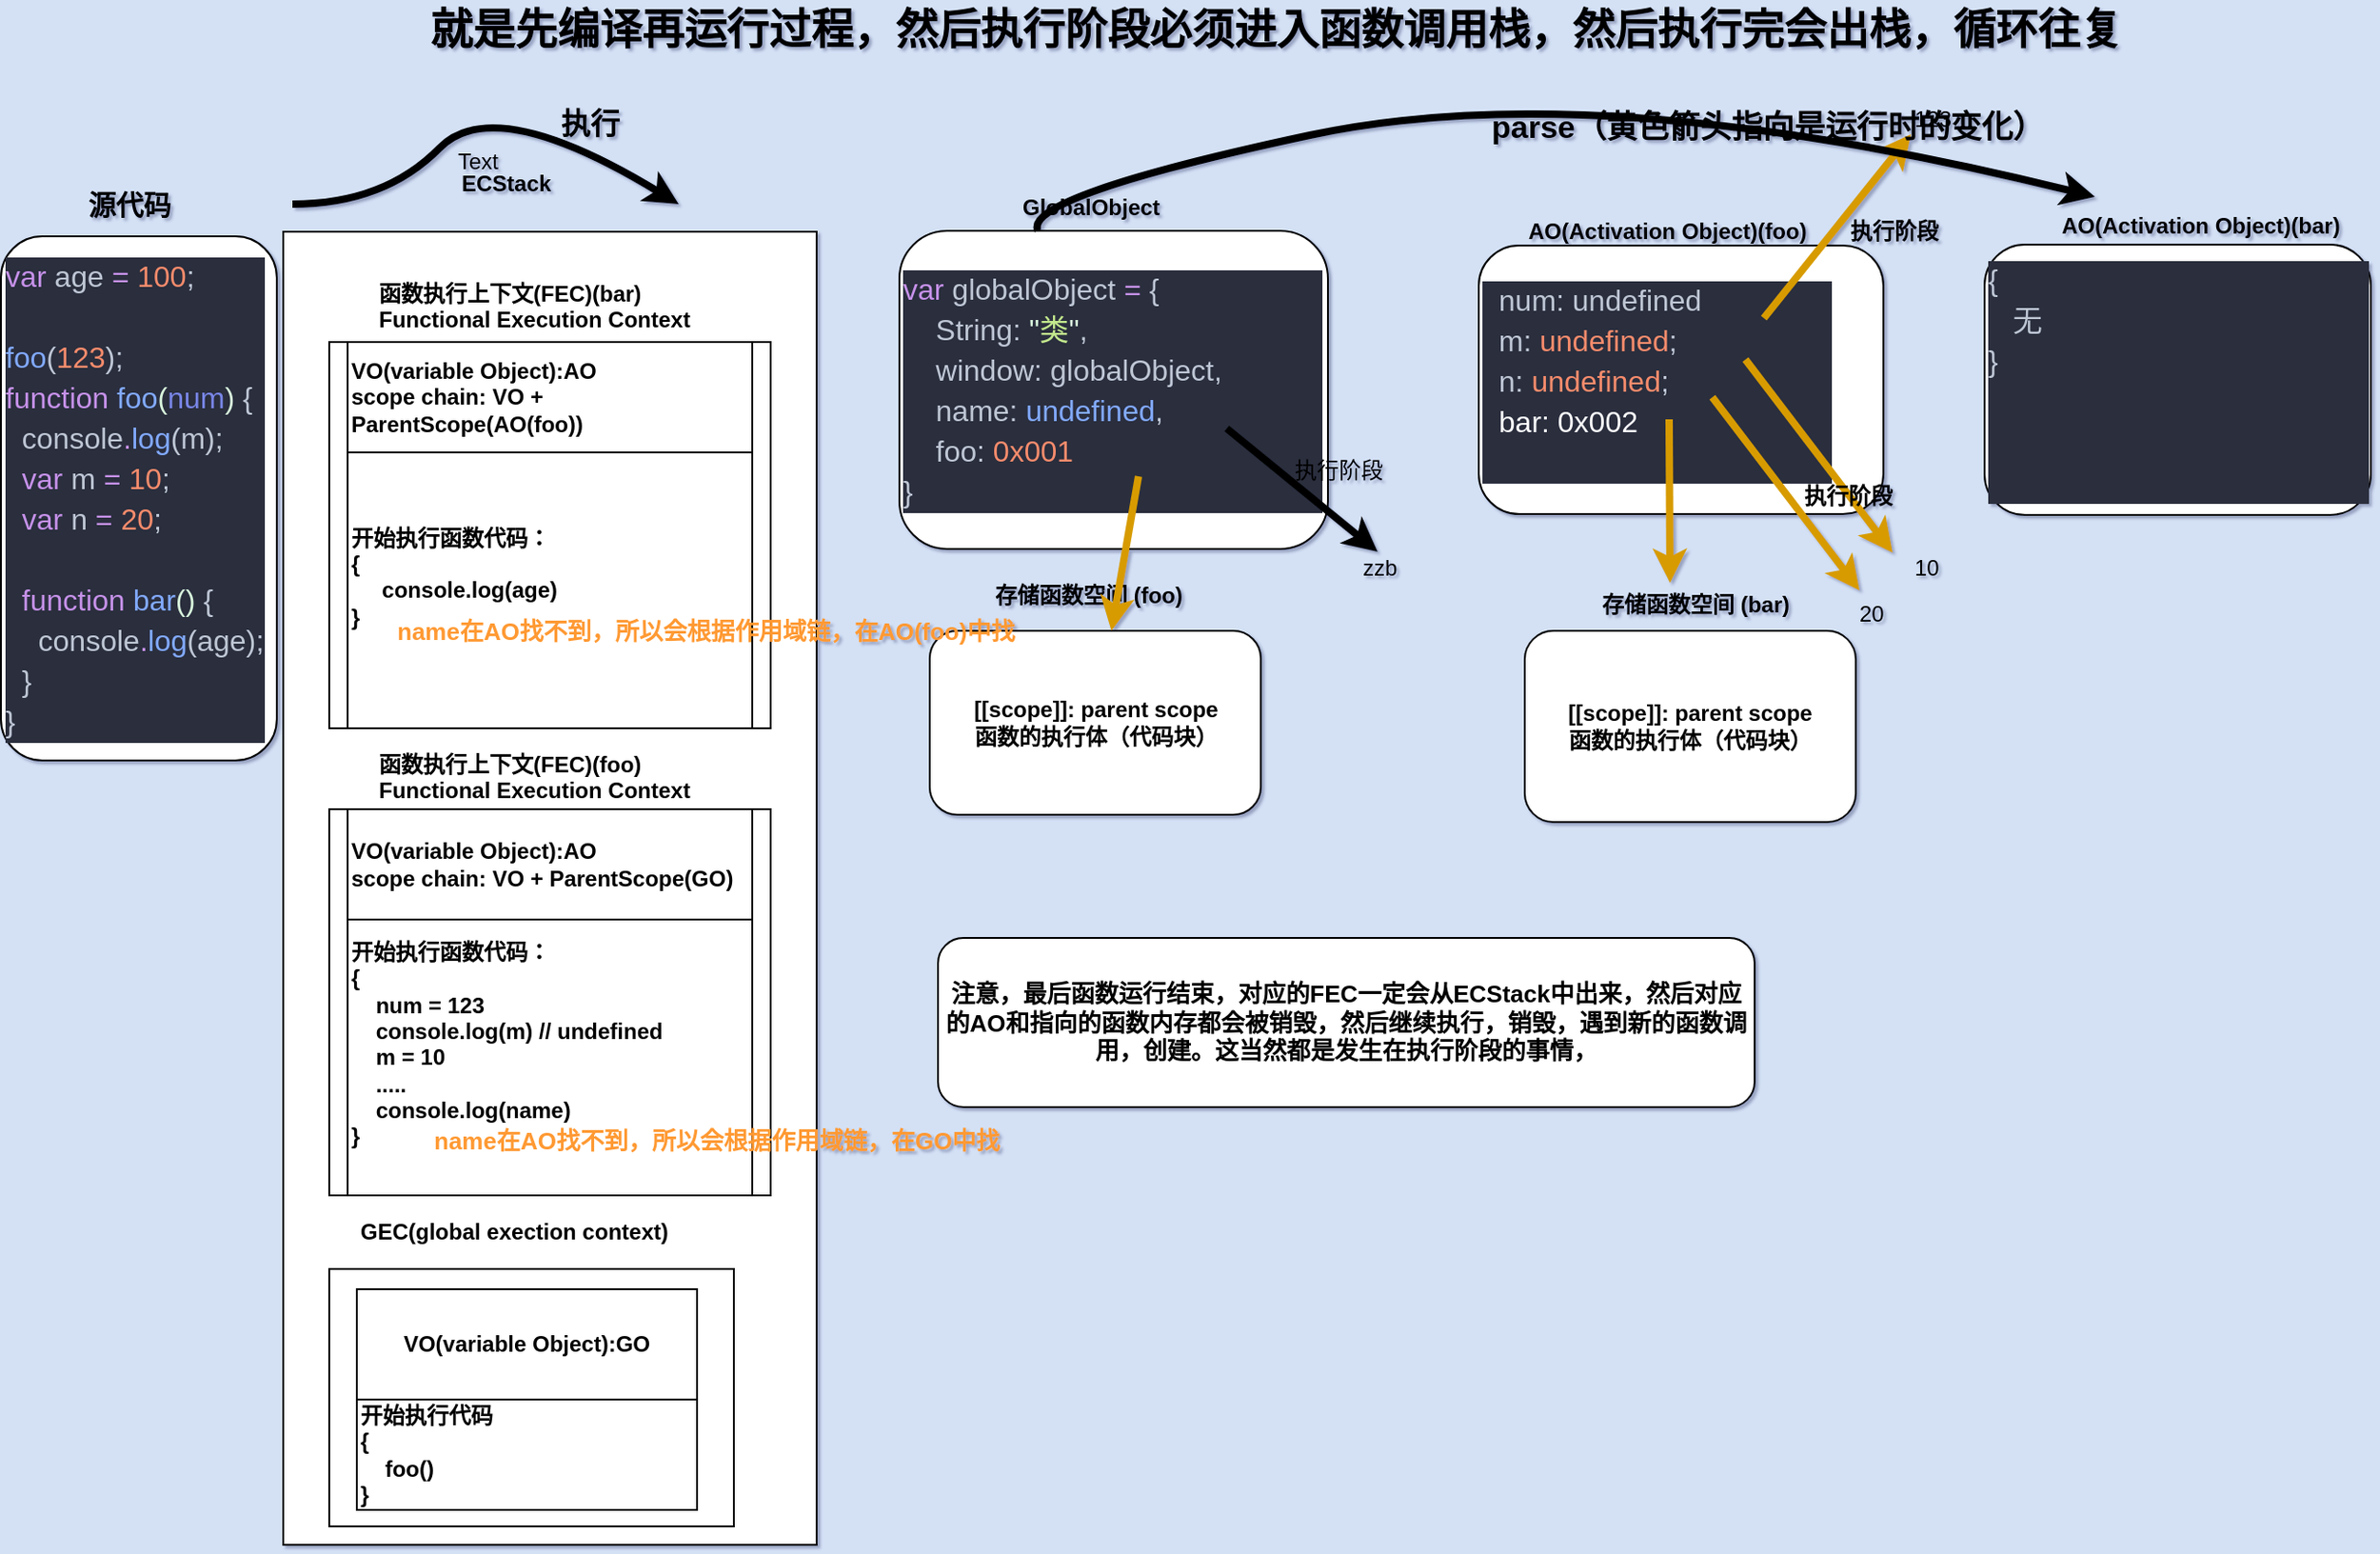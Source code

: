 <mxfile version="12.2.4" pages="1"><diagram id="HSWUWdR80bELxFphLS83" name="Page-1"><mxGraphModel dx="1947" dy="877" grid="1" gridSize="10" guides="1" tooltips="1" connect="1" arrows="1" fold="1" page="0" pageScale="1" pageWidth="2000" pageHeight="2000" background="#D4E1F5" math="0" shadow="1"><root><mxCell id="0"/><mxCell id="1" parent="0"/><mxCell id="3" value="" style="rounded=0;whiteSpace=wrap;html=1;" parent="1" vertex="1"><mxGeometry x="65" y="186" width="290" height="714" as="geometry"/></mxCell><mxCell id="4" value="&lt;b&gt;ECStack&lt;/b&gt;" style="text;html=1;resizable=0;points=[];autosize=1;align=left;verticalAlign=top;spacingTop=-4;" parent="1" vertex="1"><mxGeometry x="160" y="150" width="60" height="20" as="geometry"/></mxCell><mxCell id="6" value="" style="rounded=0;whiteSpace=wrap;html=1;" parent="1" vertex="1"><mxGeometry x="90" y="750" width="220" height="140" as="geometry"/></mxCell><mxCell id="7" value="&lt;b&gt;GEC(global exection context)&lt;/b&gt;" style="text;html=1;resizable=0;points=[];autosize=1;align=left;verticalAlign=top;spacingTop=-4;" parent="1" vertex="1"><mxGeometry x="105" y="720" width="180" height="20" as="geometry"/></mxCell><mxCell id="9" value="&lt;b&gt;VO(variable Object):GO&lt;/b&gt;" style="rounded=0;whiteSpace=wrap;html=1;" parent="1" vertex="1"><mxGeometry x="105" y="761" width="185" height="60" as="geometry"/></mxCell><mxCell id="10" value="&lt;b&gt;开始执行代码&lt;br&gt;{&lt;br&gt;&amp;nbsp; &amp;nbsp; foo()&lt;br&gt;}&lt;br&gt;&lt;/b&gt;" style="rounded=0;whiteSpace=wrap;html=1;align=left;" parent="1" vertex="1"><mxGeometry x="105" y="821" width="185" height="60" as="geometry"/></mxCell><mxCell id="26" value="&lt;div style=&quot;color: rgb(191 , 199 , 213) ; background-color: rgb(41 , 45 , 62) ; font-family: &amp;#34;cascadia code&amp;#34; , , &amp;#34;consolas&amp;#34; , &amp;#34;courier new&amp;#34; , monospace , &amp;#34;consolas&amp;#34; , &amp;#34;courier new&amp;#34; , monospace ; font-size: 16px ; line-height: 22px ; white-space: pre&quot;&gt;&lt;div&gt;&lt;span style=&quot;color: #c792ea&quot;&gt;var&lt;/span&gt; globalObject &lt;span style=&quot;color: #c792ea&quot;&gt;=&lt;/span&gt; {                    &lt;/div&gt;&lt;div&gt;&amp;nbsp; &amp;nbsp; String: &lt;span style=&quot;color: #d9f5dd&quot;&gt;&quot;&lt;/span&gt;&lt;span style=&quot;color: #c3e88d&quot;&gt;类&lt;/span&gt;&lt;span style=&quot;color: #d9f5dd&quot;&gt;&quot;&lt;/span&gt;,&lt;/div&gt;&lt;div&gt;&amp;nbsp; &amp;nbsp; window: globalObject,&lt;/div&gt;&lt;div&gt;&amp;nbsp; &amp;nbsp; name: &lt;span style=&quot;color: #82aaff&quot;&gt;undefined&lt;/span&gt;, &lt;/div&gt;&lt;div&gt;&amp;nbsp; &amp;nbsp; foo: &lt;span style=&quot;color: rgb(247 , 140 , 108)&quot;&gt;0x001&lt;/span&gt;&lt;/div&gt;&lt;div&gt;}&lt;/div&gt;&lt;/div&gt;" style="rounded=1;whiteSpace=wrap;html=1;align=left;" parent="1" vertex="1"><mxGeometry x="400" y="185.5" width="233" height="173" as="geometry"/></mxCell><mxCell id="27" value="&lt;b&gt;GlobalObject&lt;/b&gt;" style="text;html=1;resizable=0;points=[];autosize=1;align=left;verticalAlign=top;spacingTop=-4;" parent="1" vertex="1"><mxGeometry x="465" y="163" width="90" height="20" as="geometry"/></mxCell><mxCell id="31" value="&lt;b&gt;[[scope]]: parent scope&lt;br&gt;函数的执行体（代码块）&lt;br&gt;&lt;/b&gt;" style="rounded=1;whiteSpace=wrap;html=1;" parent="1" vertex="1"><mxGeometry x="416.5" y="403" width="180" height="100" as="geometry"/></mxCell><mxCell id="32" value="&lt;b&gt;存储函数空间 (foo)&lt;/b&gt;" style="text;html=1;resizable=0;points=[];autosize=1;align=left;verticalAlign=top;spacingTop=-4;" parent="1" vertex="1"><mxGeometry x="450" y="374" width="120" height="20" as="geometry"/></mxCell><mxCell id="33" value="" style="endArrow=classic;html=1;fillColor=#ffe6cc;strokeColor=#d79b00;strokeWidth=4;" parent="1" target="31" edge="1"><mxGeometry width="50" height="50" relative="1" as="geometry"><mxPoint x="530" y="319" as="sourcePoint"/><mxPoint x="490" y="384" as="targetPoint"/></mxGeometry></mxCell><mxCell id="34" value="" style="endArrow=classic;html=1;strokeWidth=4;" parent="1" edge="1"><mxGeometry width="50" height="50" relative="1" as="geometry"><mxPoint x="578" y="293" as="sourcePoint"/><mxPoint x="660" y="360" as="targetPoint"/></mxGeometry></mxCell><mxCell id="35" value="zzb" style="text;html=1;resizable=0;points=[];autosize=1;align=left;verticalAlign=top;spacingTop=-4;" parent="1" vertex="1"><mxGeometry x="650" y="358.5" width="30" height="20" as="geometry"/></mxCell><mxCell id="39" value="执行阶段" style="text;html=1;resizable=0;points=[];autosize=1;align=left;verticalAlign=top;spacingTop=-4;" parent="1" vertex="1"><mxGeometry x="613" y="306" width="60" height="20" as="geometry"/></mxCell><mxCell id="40" value="&lt;b&gt;函数执行上下文(FEC)(foo)&lt;br&gt;Functional Execution Context&lt;br&gt;&lt;br&gt;&lt;/b&gt;" style="text;html=1;resizable=0;points=[];autosize=1;align=left;verticalAlign=top;spacingTop=-4;" parent="1" vertex="1"><mxGeometry x="115" y="466" width="190" height="40" as="geometry"/></mxCell><mxCell id="41" value="" style="rounded=0;whiteSpace=wrap;html=1;" parent="1" vertex="1"><mxGeometry x="90" y="500" width="240" height="210" as="geometry"/></mxCell><mxCell id="42" value="&lt;b&gt;VO(variable Object):AO&lt;br&gt;scope chain: VO + ParentScope(GO)&lt;br&gt;&lt;/b&gt;" style="rounded=0;whiteSpace=wrap;html=1;align=left;" parent="1" vertex="1"><mxGeometry x="100" y="500" width="220" height="60" as="geometry"/></mxCell><mxCell id="43" value="&lt;div style=&quot;background-color: rgb(41 , 45 , 62) ; font-size: 16px ; line-height: 22px ; white-space: pre&quot;&gt;&lt;div style=&quot;color: rgb(191 , 199 , 213)&quot;&gt;&amp;nbsp; num: undefined                &lt;/div&gt;&lt;div&gt;&lt;font color=&quot;#bfc7d5&quot;&gt;&amp;nbsp; &lt;/font&gt;&lt;font color=&quot;#bfc7d5&quot;&gt;m:&lt;/font&gt;&lt;font color=&quot;#bfc7d5&quot;&gt; &lt;/font&gt;&lt;font color=&quot;#f78c6c&quot;&gt;undefined&lt;/font&gt;&lt;font color=&quot;#bfc7d5&quot;&gt;;&lt;/font&gt;&lt;/div&gt;&lt;div style=&quot;color: rgb(191 , 199 , 213)&quot;&gt;&amp;nbsp; n: &lt;span style=&quot;color: rgb(247 , 140 , 108)&quot;&gt;undefined&lt;/span&gt;;&lt;/div&gt;&lt;div&gt;  &lt;font color=&quot;#ffffff&quot;&gt;bar: 0x002&lt;/font&gt;&lt;/div&gt;&lt;div&gt;&lt;br&gt;&lt;/div&gt;&lt;/div&gt;" style="rounded=1;whiteSpace=wrap;html=1;align=left;" parent="1" vertex="1"><mxGeometry x="715" y="193.5" width="220" height="146" as="geometry"/></mxCell><mxCell id="44" value="&lt;b&gt;AO(Activation Object)(foo)&lt;/b&gt;" style="text;html=1;resizable=0;points=[];autosize=1;align=left;verticalAlign=top;spacingTop=-4;" parent="1" vertex="1"><mxGeometry x="740" y="175.5" width="170" height="20" as="geometry"/></mxCell><mxCell id="47" value="&lt;b&gt;开始执行函数代码：&lt;br&gt;{&lt;br&gt;&amp;nbsp; &amp;nbsp; num = 123&lt;br&gt;&lt;/b&gt;&lt;b&gt;&amp;nbsp; &amp;nbsp; console.log(m) // undefined&lt;br&gt;&lt;/b&gt;&lt;b&gt;&amp;nbsp; &amp;nbsp; m = 10&lt;br&gt;&amp;nbsp; &amp;nbsp; .....&lt;br&gt;&amp;nbsp; &amp;nbsp; console.log(name)&lt;br&gt;}&lt;br&gt;&lt;br&gt;&lt;/b&gt;" style="rounded=0;whiteSpace=wrap;html=1;align=left;" parent="1" vertex="1"><mxGeometry x="100" y="560" width="220" height="150" as="geometry"/></mxCell><mxCell id="48" value="" style="endArrow=classic;html=1;strokeWidth=4;fillColor=#ffe6cc;strokeColor=#d79b00;" parent="1" edge="1"><mxGeometry width="50" height="50" relative="1" as="geometry"><mxPoint x="870" y="233" as="sourcePoint"/><mxPoint x="950" y="133" as="targetPoint"/></mxGeometry></mxCell><mxCell id="49" value="" style="endArrow=classic;html=1;strokeWidth=4;fillColor=#ffe6cc;strokeColor=#d79b00;" parent="1" edge="1"><mxGeometry width="50" height="50" relative="1" as="geometry"><mxPoint x="860" y="255.5" as="sourcePoint"/><mxPoint x="940" y="360.5" as="targetPoint"/></mxGeometry></mxCell><mxCell id="50" value="&lt;b&gt;执行阶段&lt;/b&gt;" style="text;html=1;resizable=0;points=[];autosize=1;align=left;verticalAlign=top;spacingTop=-4;" parent="1" vertex="1"><mxGeometry x="915" y="175.5" width="60" height="20" as="geometry"/></mxCell><mxCell id="51" value="&lt;b&gt;执行阶段&lt;/b&gt;" style="text;html=1;resizable=0;points=[];autosize=1;align=left;verticalAlign=top;spacingTop=-4;" parent="1" vertex="1"><mxGeometry x="890" y="319.5" width="60" height="20" as="geometry"/></mxCell><mxCell id="52" value="123" style="text;html=1;resizable=0;points=[];autosize=1;align=left;verticalAlign=top;spacingTop=-4;" parent="1" vertex="1"><mxGeometry x="950" y="115" width="40" height="20" as="geometry"/></mxCell><mxCell id="53" value="10" style="text;html=1;resizable=0;points=[];autosize=1;align=left;verticalAlign=top;spacingTop=-4;" parent="1" vertex="1"><mxGeometry x="950" y="358.5" width="30" height="20" as="geometry"/></mxCell><mxCell id="54" value="&lt;span style=&quot;font-size: 23px&quot;&gt;&lt;b&gt;就是先编译再运行过程，然后执行阶段必须进入函数调用栈，然后执行完会出栈，循环往复&lt;br&gt;&lt;/b&gt;&lt;/span&gt;" style="text;html=1;resizable=0;points=[];autosize=1;align=left;verticalAlign=top;spacingTop=-4;" parent="1" vertex="1"><mxGeometry x="143" y="60" width="940" height="20" as="geometry"/></mxCell><mxCell id="55" value="" style="curved=1;endArrow=classic;html=1;strokeWidth=4;" parent="1" source="26" edge="1"><mxGeometry width="50" height="50" relative="1" as="geometry"><mxPoint x="416.5" y="167" as="sourcePoint"/><mxPoint x="1050" y="167" as="targetPoint"/><Array as="points"><mxPoint x="466.5" y="167"/><mxPoint x="780" y="100"/></Array></mxGeometry></mxCell><mxCell id="56" value="&lt;b&gt;&lt;font style=&quot;font-size: 17px&quot;&gt;parse（黄色箭头指向是运行时的变化）&lt;/font&gt;&lt;/b&gt;" style="text;html=1;resizable=0;points=[];autosize=1;align=left;verticalAlign=top;spacingTop=-4;" parent="1" vertex="1"><mxGeometry x="720" y="116.5" width="320" height="20" as="geometry"/></mxCell><mxCell id="57" value="Text" style="text;html=1;resizable=0;points=[];autosize=1;align=left;verticalAlign=top;spacingTop=-4;" parent="1" vertex="1"><mxGeometry x="158" y="138" width="40" height="20" as="geometry"/></mxCell><mxCell id="58" value="" style="curved=1;endArrow=classic;html=1;strokeWidth=4;" parent="1" edge="1"><mxGeometry width="50" height="50" relative="1" as="geometry"><mxPoint x="70" y="171" as="sourcePoint"/><mxPoint x="280" y="171" as="targetPoint"/><Array as="points"><mxPoint x="120" y="171"/><mxPoint x="180" y="110"/></Array></mxGeometry></mxCell><mxCell id="59" value="&lt;b&gt;&lt;font style=&quot;font-size: 16px&quot;&gt;执行&lt;/font&gt;&lt;/b&gt;" style="text;html=1;resizable=0;points=[];autosize=1;align=left;verticalAlign=top;spacingTop=-4;" parent="1" vertex="1"><mxGeometry x="214" y="115" width="50" height="20" as="geometry"/></mxCell><mxCell id="65" value="&lt;div style=&quot;color: rgb(191 , 199 , 213) ; background-color: rgb(41 , 45 , 62) ; font-family: &amp;#34;cascadia code&amp;#34; , , &amp;#34;consolas&amp;#34; , &amp;#34;courier new&amp;#34; , monospace , &amp;#34;consolas&amp;#34; , &amp;#34;courier new&amp;#34; , monospace ; font-size: 16px ; line-height: 22px ; white-space: pre&quot;&gt;&lt;div style=&quot;font-family: &amp;#34;cascadia code&amp;#34; , , &amp;#34;consolas&amp;#34; , &amp;#34;courier new&amp;#34; , monospace , &amp;#34;consolas&amp;#34; , &amp;#34;courier new&amp;#34; , monospace ; line-height: 22px&quot;&gt;&lt;div&gt;&lt;span style=&quot;color: #c792ea&quot;&gt;var&lt;/span&gt; age &lt;span style=&quot;color: #c792ea&quot;&gt;=&lt;/span&gt; &lt;span style=&quot;color: #f78c6c&quot;&gt;100&lt;/span&gt;;&lt;/div&gt;&lt;br&gt;&lt;div&gt;&lt;span style=&quot;color: #82aaff&quot;&gt;foo&lt;/span&gt;(&lt;span style=&quot;color: #f78c6c&quot;&gt;123&lt;/span&gt;);&lt;/div&gt;&lt;div&gt;&lt;span style=&quot;color: #c792ea&quot;&gt;function&lt;/span&gt; &lt;span style=&quot;color: #82aaff&quot;&gt;foo&lt;/span&gt;&lt;span style=&quot;color: #d9f5dd&quot;&gt;(&lt;/span&gt;&lt;span style=&quot;color: #7986e7&quot;&gt;num&lt;/span&gt;&lt;span style=&quot;color: #d9f5dd&quot;&gt;)&lt;/span&gt; {&lt;/div&gt;&lt;div&gt;&amp;nbsp; console&lt;span style=&quot;color: #c792ea&quot;&gt;.&lt;/span&gt;&lt;span style=&quot;color: #82aaff&quot;&gt;log&lt;/span&gt;(m);&lt;/div&gt;&lt;div&gt;&amp;nbsp; &lt;span style=&quot;color: #c792ea&quot;&gt;var&lt;/span&gt; m &lt;span style=&quot;color: #c792ea&quot;&gt;=&lt;/span&gt; &lt;span style=&quot;color: #f78c6c&quot;&gt;10&lt;/span&gt;;&lt;/div&gt;&lt;div&gt;&amp;nbsp; &lt;span style=&quot;color: #c792ea&quot;&gt;var&lt;/span&gt; n &lt;span style=&quot;color: #c792ea&quot;&gt;=&lt;/span&gt; &lt;span style=&quot;color: #f78c6c&quot;&gt;20&lt;/span&gt;;&lt;/div&gt;&lt;br&gt;&lt;div&gt;&amp;nbsp; &lt;span style=&quot;color: #c792ea&quot;&gt;function&lt;/span&gt; &lt;span style=&quot;color: #82aaff&quot;&gt;bar&lt;/span&gt;&lt;span style=&quot;color: #d9f5dd&quot;&gt;()&lt;/span&gt; {&lt;/div&gt;&lt;div&gt;&amp;nbsp; &amp;nbsp; console&lt;span style=&quot;color: #c792ea&quot;&gt;.&lt;/span&gt;&lt;span style=&quot;color: #82aaff&quot;&gt;log&lt;/span&gt;(age);&lt;/div&gt;&lt;div&gt;&amp;nbsp; }&lt;/div&gt;&lt;div&gt;}&lt;/div&gt;&lt;/div&gt;&lt;/div&gt;" style="rounded=1;whiteSpace=wrap;html=1;align=left;" parent="1" vertex="1"><mxGeometry x="-88.5" y="188.5" width="150" height="285" as="geometry"/></mxCell><mxCell id="67" value="&lt;b&gt;&lt;font style=&quot;font-size: 15px&quot;&gt;源代码&lt;/font&gt;&lt;/b&gt;" style="text;html=1;resizable=0;points=[];autosize=1;align=left;verticalAlign=top;spacingTop=-4;" parent="1" vertex="1"><mxGeometry x="-43.5" y="160" width="60" height="20" as="geometry"/></mxCell><mxCell id="69" value="" style="endArrow=classic;html=1;strokeWidth=4;fillColor=#ffe6cc;strokeColor=#d79b00;" parent="1" edge="1"><mxGeometry width="50" height="50" relative="1" as="geometry"><mxPoint x="842" y="276" as="sourcePoint"/><mxPoint x="922" y="381" as="targetPoint"/></mxGeometry></mxCell><mxCell id="71" value="20" style="text;html=1;resizable=0;points=[];autosize=1;align=left;verticalAlign=top;spacingTop=-4;" parent="1" vertex="1"><mxGeometry x="920" y="384" width="30" height="20" as="geometry"/></mxCell><mxCell id="72" value="&lt;b&gt;&lt;font style=&quot;font-size: 13px&quot; color=&quot;#ff9933&quot;&gt;name在AO找不到，所以会根据作用域链，在GO中找&lt;/font&gt;&lt;/b&gt;" style="text;html=1;resizable=0;points=[];autosize=1;align=left;verticalAlign=top;spacingTop=-4;" parent="1" vertex="1"><mxGeometry x="145" y="670" width="320" height="20" as="geometry"/></mxCell><mxCell id="73" value="&lt;b&gt;函数执行上下文(FEC)(bar)&lt;br&gt;Functional Execution Context&lt;br&gt;&lt;br&gt;&lt;/b&gt;" style="text;html=1;resizable=0;points=[];autosize=1;align=left;verticalAlign=top;spacingTop=-4;" parent="1" vertex="1"><mxGeometry x="115" y="210" width="190" height="40" as="geometry"/></mxCell><mxCell id="74" value="" style="rounded=0;whiteSpace=wrap;html=1;" parent="1" vertex="1"><mxGeometry x="90" y="246" width="240" height="210" as="geometry"/></mxCell><mxCell id="75" value="&lt;b&gt;VO(variable Object):AO&lt;br&gt;scope chain: VO + ParentScope(AO(foo))&lt;br&gt;&lt;/b&gt;" style="rounded=0;whiteSpace=wrap;html=1;align=left;" parent="1" vertex="1"><mxGeometry x="100" y="246" width="220" height="60" as="geometry"/></mxCell><mxCell id="76" value="&lt;b&gt;开始执行函数代码：&lt;br&gt;{&lt;br&gt;&amp;nbsp;&lt;/b&gt;&lt;b&gt;&amp;nbsp; &amp;nbsp; console.log(age)&lt;br&gt;}&lt;br&gt;&lt;br&gt;&lt;/b&gt;" style="rounded=0;whiteSpace=wrap;html=1;align=left;" parent="1" vertex="1"><mxGeometry x="100" y="306" width="220" height="150" as="geometry"/></mxCell><mxCell id="78" value="" style="endArrow=classic;html=1;strokeWidth=4;fillColor=#ffe6cc;strokeColor=#d79b00;" parent="1" edge="1"><mxGeometry width="50" height="50" relative="1" as="geometry"><mxPoint x="818.5" y="288" as="sourcePoint"/><mxPoint x="819" y="377" as="targetPoint"/></mxGeometry></mxCell><mxCell id="80" value="&lt;b&gt;[[scope]]: parent scope&lt;br&gt;函数的执行体（代码块）&lt;br&gt;&lt;/b&gt;" style="rounded=1;whiteSpace=wrap;html=1;" parent="1" vertex="1"><mxGeometry x="740" y="403" width="180" height="104" as="geometry"/></mxCell><mxCell id="81" value="&lt;b&gt;存储函数空间 (bar)&lt;/b&gt;" style="text;html=1;resizable=0;points=[];autosize=1;align=left;verticalAlign=top;spacingTop=-4;" parent="1" vertex="1"><mxGeometry x="780" y="378.5" width="120" height="20" as="geometry"/></mxCell><mxCell id="82" value="&lt;div style=&quot;background-color: rgb(41 , 45 , 62) ; font-size: 16px ; line-height: 22px ; white-space: pre&quot;&gt;&lt;div style=&quot;color: rgb(191 , 199 , 213)&quot;&gt;{&lt;/div&gt;&lt;div style=&quot;color: rgb(191 , 199 , 213)&quot;&gt;   无                                        &lt;/div&gt;&lt;div style=&quot;color: rgb(191 , 199 , 213)&quot;&gt;}              &lt;/div&gt;&lt;div&gt;&lt;font color=&quot;#bfc7d5&quot;&gt;&amp;nbsp;  &lt;/font&gt;&lt;/div&gt;&lt;div style=&quot;color: rgb(191 , 199 , 213)&quot;&gt;&amp;nbsp;  &lt;/div&gt;&lt;div&gt;  &lt;/div&gt;&lt;/div&gt;" style="rounded=1;whiteSpace=wrap;html=1;align=left;" parent="1" vertex="1"><mxGeometry x="990" y="193" width="210" height="147" as="geometry"/></mxCell><mxCell id="86" value="&lt;b&gt;AO(Activation Object)(bar)&lt;/b&gt;" style="text;html=1;resizable=0;points=[];autosize=1;align=left;verticalAlign=top;spacingTop=-4;direction=south;" parent="1" vertex="1"><mxGeometry x="1030" y="173" width="170" height="20" as="geometry"/></mxCell><mxCell id="87" value="&lt;b&gt;&lt;font style=&quot;font-size: 13px&quot; color=&quot;#ff9933&quot;&gt;name在AO找不到，所以会根据作用域链，在AO(foo)中找&lt;/font&gt;&lt;/b&gt;" style="text;html=1;resizable=0;points=[];autosize=1;align=left;verticalAlign=top;spacingTop=-4;" parent="1" vertex="1"><mxGeometry x="125" y="393" width="350" height="20" as="geometry"/></mxCell><mxCell id="88" value="&lt;b&gt;&lt;font style=&quot;font-size: 13px&quot;&gt;注意，最后函数运行结束，对应的FEC一定会从ECStack中出来，然后对应的AO和指向的函数内存都会被销毁，然后继续执行，销毁，遇到新的函数调用，创建。这当然都是发生在执行阶段的事情，&lt;/font&gt;&lt;/b&gt;" style="rounded=1;whiteSpace=wrap;html=1;" parent="1" vertex="1"><mxGeometry x="421" y="570" width="444" height="92" as="geometry"/></mxCell></root></mxGraphModel></diagram></mxfile>